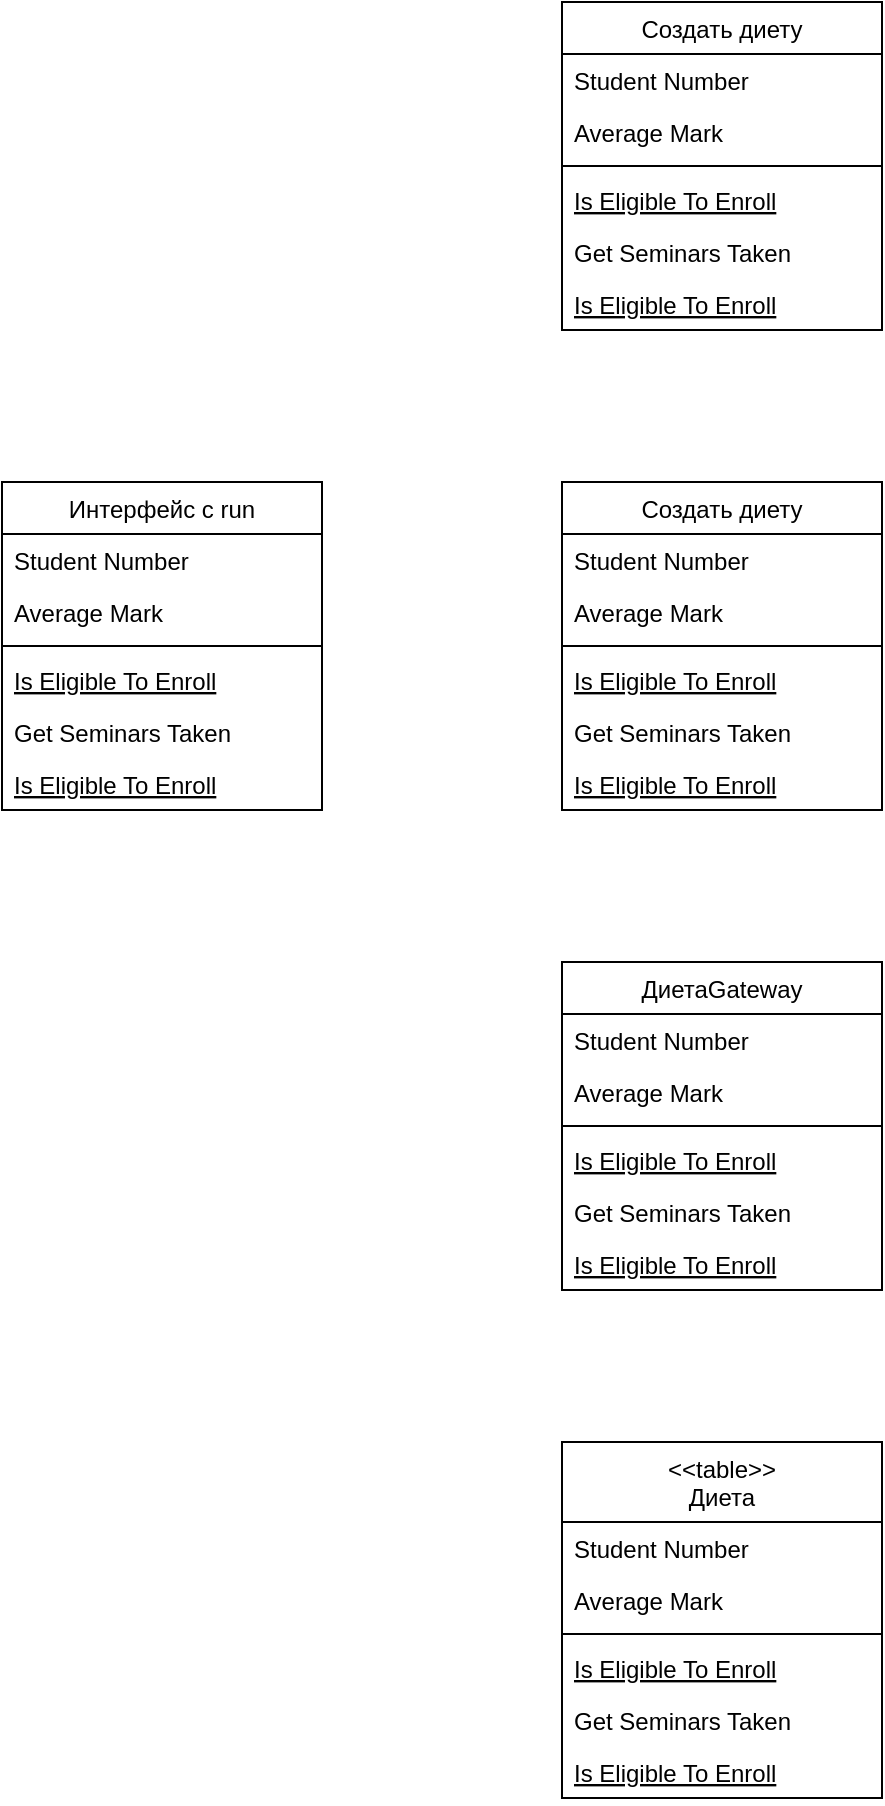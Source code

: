 <mxfile version="18.0.6" type="device"><diagram id="C5RBs43oDa-KdzZeNtuy" name="Page-1"><mxGraphModel dx="1422" dy="865" grid="1" gridSize="10" guides="1" tooltips="1" connect="1" arrows="1" fold="1" page="1" pageScale="1" pageWidth="827" pageHeight="1169" math="0" shadow="0"><root><mxCell id="WIyWlLk6GJQsqaUBKTNV-0"/><mxCell id="WIyWlLk6GJQsqaUBKTNV-1" parent="WIyWlLk6GJQsqaUBKTNV-0"/><mxCell id="Ckf-DVEmL9PkpxngZV1E-3" value="ДиетаGateway" style="swimlane;fontStyle=0;align=center;verticalAlign=top;childLayout=stackLayout;horizontal=1;startSize=26;horizontalStack=0;resizeParent=1;resizeLast=0;collapsible=1;marginBottom=0;rounded=0;shadow=0;strokeWidth=1;" parent="WIyWlLk6GJQsqaUBKTNV-1" vertex="1"><mxGeometry x="600" y="520" width="160" height="164" as="geometry"><mxRectangle x="130" y="380" width="160" height="26" as="alternateBounds"/></mxGeometry></mxCell><mxCell id="Ckf-DVEmL9PkpxngZV1E-4" value="Student Number" style="text;align=left;verticalAlign=top;spacingLeft=4;spacingRight=4;overflow=hidden;rotatable=0;points=[[0,0.5],[1,0.5]];portConstraint=eastwest;" parent="Ckf-DVEmL9PkpxngZV1E-3" vertex="1"><mxGeometry y="26" width="160" height="26" as="geometry"/></mxCell><mxCell id="Ckf-DVEmL9PkpxngZV1E-5" value="Average Mark" style="text;align=left;verticalAlign=top;spacingLeft=4;spacingRight=4;overflow=hidden;rotatable=0;points=[[0,0.5],[1,0.5]];portConstraint=eastwest;rounded=0;shadow=0;html=0;" parent="Ckf-DVEmL9PkpxngZV1E-3" vertex="1"><mxGeometry y="52" width="160" height="26" as="geometry"/></mxCell><mxCell id="Ckf-DVEmL9PkpxngZV1E-6" value="" style="line;html=1;strokeWidth=1;align=left;verticalAlign=middle;spacingTop=-1;spacingLeft=3;spacingRight=3;rotatable=0;labelPosition=right;points=[];portConstraint=eastwest;" parent="Ckf-DVEmL9PkpxngZV1E-3" vertex="1"><mxGeometry y="78" width="160" height="8" as="geometry"/></mxCell><mxCell id="Ckf-DVEmL9PkpxngZV1E-7" value="Is Eligible To Enroll" style="text;align=left;verticalAlign=top;spacingLeft=4;spacingRight=4;overflow=hidden;rotatable=0;points=[[0,0.5],[1,0.5]];portConstraint=eastwest;fontStyle=4" parent="Ckf-DVEmL9PkpxngZV1E-3" vertex="1"><mxGeometry y="86" width="160" height="26" as="geometry"/></mxCell><mxCell id="Ckf-DVEmL9PkpxngZV1E-8" value="Get Seminars Taken" style="text;align=left;verticalAlign=top;spacingLeft=4;spacingRight=4;overflow=hidden;rotatable=0;points=[[0,0.5],[1,0.5]];portConstraint=eastwest;" parent="Ckf-DVEmL9PkpxngZV1E-3" vertex="1"><mxGeometry y="112" width="160" height="26" as="geometry"/></mxCell><mxCell id="Ckf-DVEmL9PkpxngZV1E-9" value="Is Eligible To Enroll" style="text;align=left;verticalAlign=top;spacingLeft=4;spacingRight=4;overflow=hidden;rotatable=0;points=[[0,0.5],[1,0.5]];portConstraint=eastwest;fontStyle=4" parent="Ckf-DVEmL9PkpxngZV1E-3" vertex="1"><mxGeometry y="138" width="160" height="26" as="geometry"/></mxCell><mxCell id="Ckf-DVEmL9PkpxngZV1E-31" value="&lt;&lt;table&gt;&gt;&#10;Диета" style="swimlane;fontStyle=0;align=center;verticalAlign=top;childLayout=stackLayout;horizontal=1;startSize=40;horizontalStack=0;resizeParent=1;resizeLast=0;collapsible=1;marginBottom=0;rounded=0;shadow=0;strokeWidth=1;" parent="WIyWlLk6GJQsqaUBKTNV-1" vertex="1"><mxGeometry x="600" y="760" width="160" height="178" as="geometry"><mxRectangle x="130" y="380" width="160" height="26" as="alternateBounds"/></mxGeometry></mxCell><mxCell id="Ckf-DVEmL9PkpxngZV1E-32" value="Student Number" style="text;align=left;verticalAlign=top;spacingLeft=4;spacingRight=4;overflow=hidden;rotatable=0;points=[[0,0.5],[1,0.5]];portConstraint=eastwest;" parent="Ckf-DVEmL9PkpxngZV1E-31" vertex="1"><mxGeometry y="40" width="160" height="26" as="geometry"/></mxCell><mxCell id="Ckf-DVEmL9PkpxngZV1E-33" value="Average Mark" style="text;align=left;verticalAlign=top;spacingLeft=4;spacingRight=4;overflow=hidden;rotatable=0;points=[[0,0.5],[1,0.5]];portConstraint=eastwest;rounded=0;shadow=0;html=0;" parent="Ckf-DVEmL9PkpxngZV1E-31" vertex="1"><mxGeometry y="66" width="160" height="26" as="geometry"/></mxCell><mxCell id="Ckf-DVEmL9PkpxngZV1E-34" value="" style="line;html=1;strokeWidth=1;align=left;verticalAlign=middle;spacingTop=-1;spacingLeft=3;spacingRight=3;rotatable=0;labelPosition=right;points=[];portConstraint=eastwest;" parent="Ckf-DVEmL9PkpxngZV1E-31" vertex="1"><mxGeometry y="92" width="160" height="8" as="geometry"/></mxCell><mxCell id="Ckf-DVEmL9PkpxngZV1E-35" value="Is Eligible To Enroll" style="text;align=left;verticalAlign=top;spacingLeft=4;spacingRight=4;overflow=hidden;rotatable=0;points=[[0,0.5],[1,0.5]];portConstraint=eastwest;fontStyle=4" parent="Ckf-DVEmL9PkpxngZV1E-31" vertex="1"><mxGeometry y="100" width="160" height="26" as="geometry"/></mxCell><mxCell id="Ckf-DVEmL9PkpxngZV1E-36" value="Get Seminars Taken" style="text;align=left;verticalAlign=top;spacingLeft=4;spacingRight=4;overflow=hidden;rotatable=0;points=[[0,0.5],[1,0.5]];portConstraint=eastwest;" parent="Ckf-DVEmL9PkpxngZV1E-31" vertex="1"><mxGeometry y="126" width="160" height="26" as="geometry"/></mxCell><mxCell id="Ckf-DVEmL9PkpxngZV1E-37" value="Is Eligible To Enroll" style="text;align=left;verticalAlign=top;spacingLeft=4;spacingRight=4;overflow=hidden;rotatable=0;points=[[0,0.5],[1,0.5]];portConstraint=eastwest;fontStyle=4" parent="Ckf-DVEmL9PkpxngZV1E-31" vertex="1"><mxGeometry y="152" width="160" height="26" as="geometry"/></mxCell><mxCell id="Ckf-DVEmL9PkpxngZV1E-87" value="Создать диету" style="swimlane;fontStyle=0;align=center;verticalAlign=top;childLayout=stackLayout;horizontal=1;startSize=26;horizontalStack=0;resizeParent=1;resizeLast=0;collapsible=1;marginBottom=0;rounded=0;shadow=0;strokeWidth=1;" parent="WIyWlLk6GJQsqaUBKTNV-1" vertex="1"><mxGeometry x="600" y="280" width="160" height="164" as="geometry"><mxRectangle x="130" y="380" width="160" height="26" as="alternateBounds"/></mxGeometry></mxCell><mxCell id="Ckf-DVEmL9PkpxngZV1E-88" value="Student Number" style="text;align=left;verticalAlign=top;spacingLeft=4;spacingRight=4;overflow=hidden;rotatable=0;points=[[0,0.5],[1,0.5]];portConstraint=eastwest;" parent="Ckf-DVEmL9PkpxngZV1E-87" vertex="1"><mxGeometry y="26" width="160" height="26" as="geometry"/></mxCell><mxCell id="Ckf-DVEmL9PkpxngZV1E-89" value="Average Mark" style="text;align=left;verticalAlign=top;spacingLeft=4;spacingRight=4;overflow=hidden;rotatable=0;points=[[0,0.5],[1,0.5]];portConstraint=eastwest;rounded=0;shadow=0;html=0;" parent="Ckf-DVEmL9PkpxngZV1E-87" vertex="1"><mxGeometry y="52" width="160" height="26" as="geometry"/></mxCell><mxCell id="Ckf-DVEmL9PkpxngZV1E-90" value="" style="line;html=1;strokeWidth=1;align=left;verticalAlign=middle;spacingTop=-1;spacingLeft=3;spacingRight=3;rotatable=0;labelPosition=right;points=[];portConstraint=eastwest;" parent="Ckf-DVEmL9PkpxngZV1E-87" vertex="1"><mxGeometry y="78" width="160" height="8" as="geometry"/></mxCell><mxCell id="Ckf-DVEmL9PkpxngZV1E-91" value="Is Eligible To Enroll" style="text;align=left;verticalAlign=top;spacingLeft=4;spacingRight=4;overflow=hidden;rotatable=0;points=[[0,0.5],[1,0.5]];portConstraint=eastwest;fontStyle=4" parent="Ckf-DVEmL9PkpxngZV1E-87" vertex="1"><mxGeometry y="86" width="160" height="26" as="geometry"/></mxCell><mxCell id="Ckf-DVEmL9PkpxngZV1E-92" value="Get Seminars Taken" style="text;align=left;verticalAlign=top;spacingLeft=4;spacingRight=4;overflow=hidden;rotatable=0;points=[[0,0.5],[1,0.5]];portConstraint=eastwest;" parent="Ckf-DVEmL9PkpxngZV1E-87" vertex="1"><mxGeometry y="112" width="160" height="26" as="geometry"/></mxCell><mxCell id="Ckf-DVEmL9PkpxngZV1E-93" value="Is Eligible To Enroll" style="text;align=left;verticalAlign=top;spacingLeft=4;spacingRight=4;overflow=hidden;rotatable=0;points=[[0,0.5],[1,0.5]];portConstraint=eastwest;fontStyle=4" parent="Ckf-DVEmL9PkpxngZV1E-87" vertex="1"><mxGeometry y="138" width="160" height="26" as="geometry"/></mxCell><mxCell id="PG7vfOUGAFDxXcrLrTVi-28" value="Создать диету" style="swimlane;fontStyle=0;align=center;verticalAlign=top;childLayout=stackLayout;horizontal=1;startSize=26;horizontalStack=0;resizeParent=1;resizeLast=0;collapsible=1;marginBottom=0;rounded=0;shadow=0;strokeWidth=1;" parent="WIyWlLk6GJQsqaUBKTNV-1" vertex="1"><mxGeometry x="600" y="40" width="160" height="164" as="geometry"><mxRectangle x="130" y="380" width="160" height="26" as="alternateBounds"/></mxGeometry></mxCell><mxCell id="PG7vfOUGAFDxXcrLrTVi-29" value="Student Number" style="text;align=left;verticalAlign=top;spacingLeft=4;spacingRight=4;overflow=hidden;rotatable=0;points=[[0,0.5],[1,0.5]];portConstraint=eastwest;" parent="PG7vfOUGAFDxXcrLrTVi-28" vertex="1"><mxGeometry y="26" width="160" height="26" as="geometry"/></mxCell><mxCell id="PG7vfOUGAFDxXcrLrTVi-30" value="Average Mark" style="text;align=left;verticalAlign=top;spacingLeft=4;spacingRight=4;overflow=hidden;rotatable=0;points=[[0,0.5],[1,0.5]];portConstraint=eastwest;rounded=0;shadow=0;html=0;" parent="PG7vfOUGAFDxXcrLrTVi-28" vertex="1"><mxGeometry y="52" width="160" height="26" as="geometry"/></mxCell><mxCell id="PG7vfOUGAFDxXcrLrTVi-31" value="" style="line;html=1;strokeWidth=1;align=left;verticalAlign=middle;spacingTop=-1;spacingLeft=3;spacingRight=3;rotatable=0;labelPosition=right;points=[];portConstraint=eastwest;" parent="PG7vfOUGAFDxXcrLrTVi-28" vertex="1"><mxGeometry y="78" width="160" height="8" as="geometry"/></mxCell><mxCell id="PG7vfOUGAFDxXcrLrTVi-32" value="Is Eligible To Enroll" style="text;align=left;verticalAlign=top;spacingLeft=4;spacingRight=4;overflow=hidden;rotatable=0;points=[[0,0.5],[1,0.5]];portConstraint=eastwest;fontStyle=4" parent="PG7vfOUGAFDxXcrLrTVi-28" vertex="1"><mxGeometry y="86" width="160" height="26" as="geometry"/></mxCell><mxCell id="PG7vfOUGAFDxXcrLrTVi-33" value="Get Seminars Taken" style="text;align=left;verticalAlign=top;spacingLeft=4;spacingRight=4;overflow=hidden;rotatable=0;points=[[0,0.5],[1,0.5]];portConstraint=eastwest;" parent="PG7vfOUGAFDxXcrLrTVi-28" vertex="1"><mxGeometry y="112" width="160" height="26" as="geometry"/></mxCell><mxCell id="PG7vfOUGAFDxXcrLrTVi-34" value="Is Eligible To Enroll" style="text;align=left;verticalAlign=top;spacingLeft=4;spacingRight=4;overflow=hidden;rotatable=0;points=[[0,0.5],[1,0.5]];portConstraint=eastwest;fontStyle=4" parent="PG7vfOUGAFDxXcrLrTVi-28" vertex="1"><mxGeometry y="138" width="160" height="26" as="geometry"/></mxCell><mxCell id="ThQTn-OKUyeUr4Kf3aiG-0" value="Интерфейс с run" style="swimlane;fontStyle=0;align=center;verticalAlign=top;childLayout=stackLayout;horizontal=1;startSize=26;horizontalStack=0;resizeParent=1;resizeLast=0;collapsible=1;marginBottom=0;rounded=0;shadow=0;strokeWidth=1;" vertex="1" parent="WIyWlLk6GJQsqaUBKTNV-1"><mxGeometry x="320" y="280" width="160" height="164" as="geometry"><mxRectangle x="130" y="380" width="160" height="26" as="alternateBounds"/></mxGeometry></mxCell><mxCell id="ThQTn-OKUyeUr4Kf3aiG-1" value="Student Number" style="text;align=left;verticalAlign=top;spacingLeft=4;spacingRight=4;overflow=hidden;rotatable=0;points=[[0,0.5],[1,0.5]];portConstraint=eastwest;" vertex="1" parent="ThQTn-OKUyeUr4Kf3aiG-0"><mxGeometry y="26" width="160" height="26" as="geometry"/></mxCell><mxCell id="ThQTn-OKUyeUr4Kf3aiG-2" value="Average Mark" style="text;align=left;verticalAlign=top;spacingLeft=4;spacingRight=4;overflow=hidden;rotatable=0;points=[[0,0.5],[1,0.5]];portConstraint=eastwest;rounded=0;shadow=0;html=0;" vertex="1" parent="ThQTn-OKUyeUr4Kf3aiG-0"><mxGeometry y="52" width="160" height="26" as="geometry"/></mxCell><mxCell id="ThQTn-OKUyeUr4Kf3aiG-3" value="" style="line;html=1;strokeWidth=1;align=left;verticalAlign=middle;spacingTop=-1;spacingLeft=3;spacingRight=3;rotatable=0;labelPosition=right;points=[];portConstraint=eastwest;" vertex="1" parent="ThQTn-OKUyeUr4Kf3aiG-0"><mxGeometry y="78" width="160" height="8" as="geometry"/></mxCell><mxCell id="ThQTn-OKUyeUr4Kf3aiG-4" value="Is Eligible To Enroll" style="text;align=left;verticalAlign=top;spacingLeft=4;spacingRight=4;overflow=hidden;rotatable=0;points=[[0,0.5],[1,0.5]];portConstraint=eastwest;fontStyle=4" vertex="1" parent="ThQTn-OKUyeUr4Kf3aiG-0"><mxGeometry y="86" width="160" height="26" as="geometry"/></mxCell><mxCell id="ThQTn-OKUyeUr4Kf3aiG-5" value="Get Seminars Taken" style="text;align=left;verticalAlign=top;spacingLeft=4;spacingRight=4;overflow=hidden;rotatable=0;points=[[0,0.5],[1,0.5]];portConstraint=eastwest;" vertex="1" parent="ThQTn-OKUyeUr4Kf3aiG-0"><mxGeometry y="112" width="160" height="26" as="geometry"/></mxCell><mxCell id="ThQTn-OKUyeUr4Kf3aiG-6" value="Is Eligible To Enroll" style="text;align=left;verticalAlign=top;spacingLeft=4;spacingRight=4;overflow=hidden;rotatable=0;points=[[0,0.5],[1,0.5]];portConstraint=eastwest;fontStyle=4" vertex="1" parent="ThQTn-OKUyeUr4Kf3aiG-0"><mxGeometry y="138" width="160" height="26" as="geometry"/></mxCell></root></mxGraphModel></diagram></mxfile>